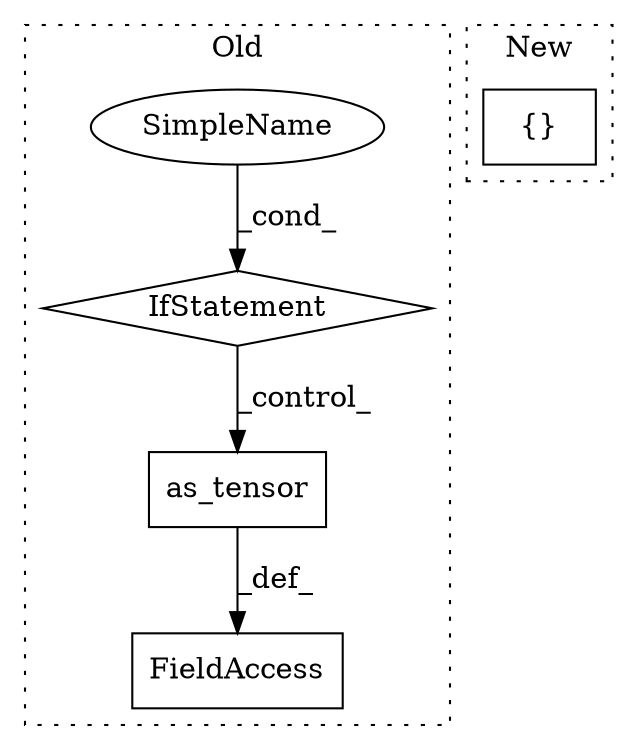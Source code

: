 digraph G {
subgraph cluster0 {
1 [label="as_tensor" a="32" s="8741,8760" l="10,1" shape="box"];
3 [label="FieldAccess" a="22" s="9070" l="19" shape="box"];
4 [label="IfStatement" a="25" s="8832" l="41" shape="diamond"];
5 [label="SimpleName" a="42" s="8868" l="5" shape="ellipse"];
label = "Old";
style="dotted";
}
subgraph cluster1 {
2 [label="{}" a="4" s="8879,8884" l="1,1" shape="box"];
label = "New";
style="dotted";
}
1 -> 3 [label="_def_"];
4 -> 1 [label="_control_"];
5 -> 4 [label="_cond_"];
}